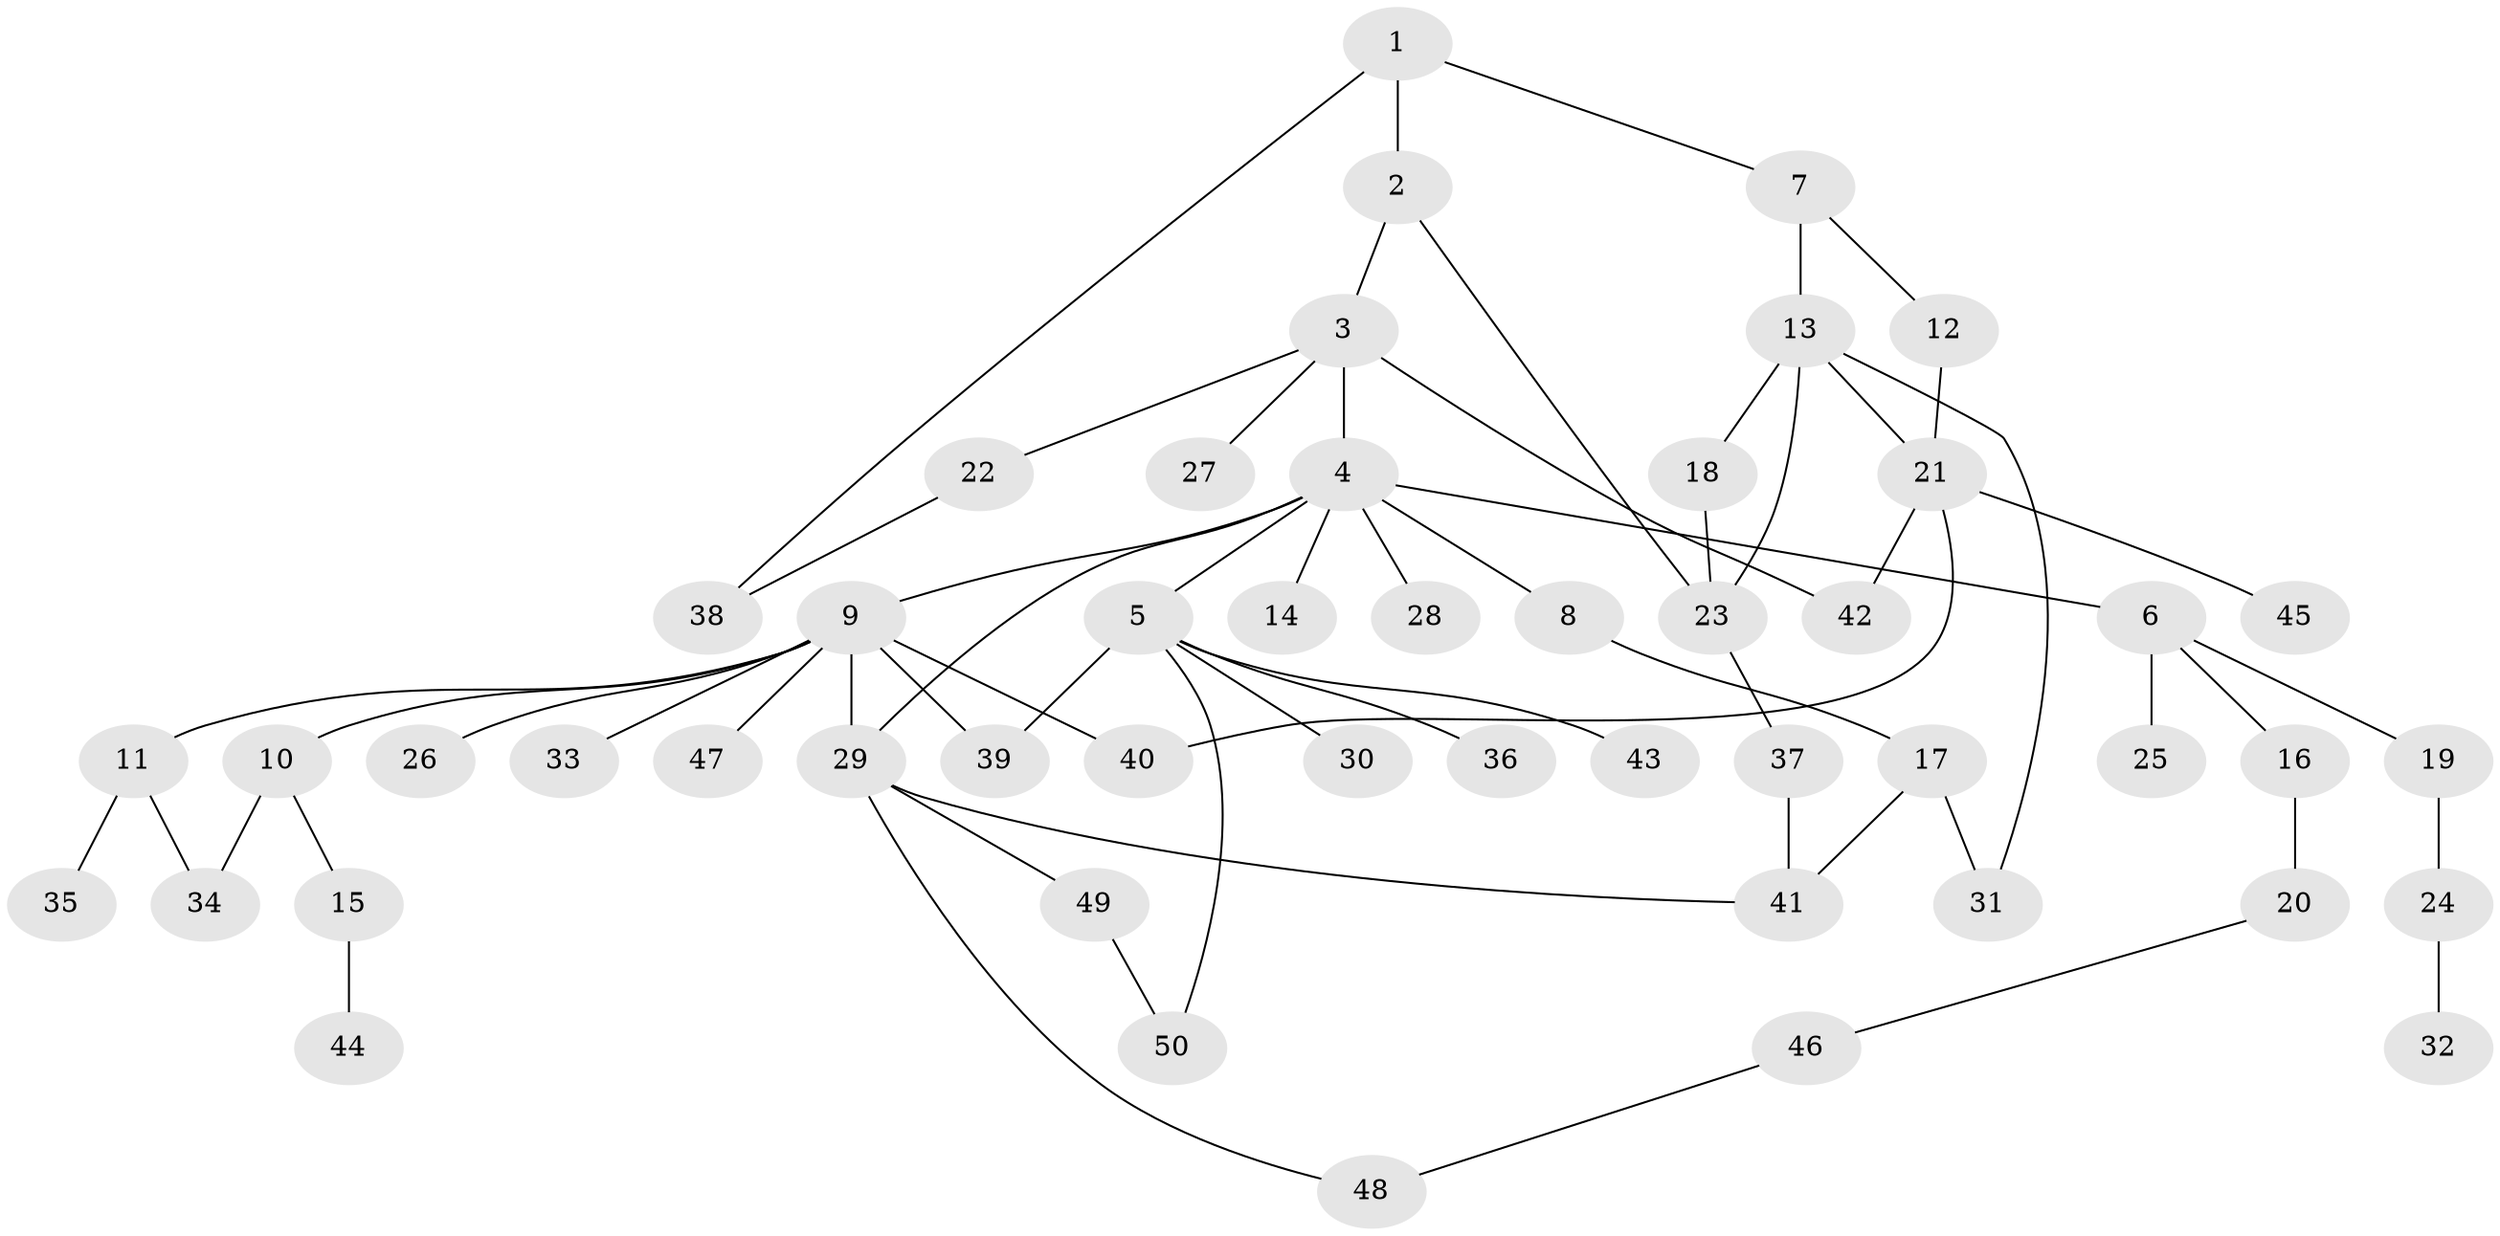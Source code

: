 // coarse degree distribution, {4: 0.05714285714285714, 5: 0.02857142857142857, 7: 0.05714285714285714, 6: 0.05714285714285714, 3: 0.11428571428571428, 2: 0.3142857142857143, 9: 0.02857142857142857, 1: 0.34285714285714286}
// Generated by graph-tools (version 1.1) at 2025/23/03/03/25 07:23:33]
// undirected, 50 vertices, 63 edges
graph export_dot {
graph [start="1"]
  node [color=gray90,style=filled];
  1;
  2;
  3;
  4;
  5;
  6;
  7;
  8;
  9;
  10;
  11;
  12;
  13;
  14;
  15;
  16;
  17;
  18;
  19;
  20;
  21;
  22;
  23;
  24;
  25;
  26;
  27;
  28;
  29;
  30;
  31;
  32;
  33;
  34;
  35;
  36;
  37;
  38;
  39;
  40;
  41;
  42;
  43;
  44;
  45;
  46;
  47;
  48;
  49;
  50;
  1 -- 2;
  1 -- 7;
  1 -- 38;
  2 -- 3;
  2 -- 23;
  3 -- 4;
  3 -- 22;
  3 -- 27;
  3 -- 42;
  4 -- 5;
  4 -- 6;
  4 -- 8;
  4 -- 9;
  4 -- 14;
  4 -- 28;
  4 -- 29;
  5 -- 30;
  5 -- 36;
  5 -- 43;
  5 -- 39;
  5 -- 50;
  6 -- 16;
  6 -- 19;
  6 -- 25;
  7 -- 12;
  7 -- 13;
  8 -- 17;
  9 -- 10;
  9 -- 11;
  9 -- 26;
  9 -- 33;
  9 -- 39;
  9 -- 40;
  9 -- 47;
  9 -- 29;
  10 -- 15;
  10 -- 34;
  11 -- 35;
  11 -- 34;
  12 -- 21;
  13 -- 18;
  13 -- 31;
  13 -- 21;
  13 -- 23;
  15 -- 44;
  16 -- 20;
  17 -- 31;
  17 -- 41;
  18 -- 23;
  19 -- 24;
  20 -- 46;
  21 -- 42;
  21 -- 45;
  21 -- 40;
  22 -- 38;
  23 -- 37;
  24 -- 32;
  29 -- 41;
  29 -- 49;
  29 -- 48;
  37 -- 41;
  46 -- 48;
  49 -- 50;
}

